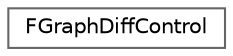 digraph "Graphical Class Hierarchy"
{
 // INTERACTIVE_SVG=YES
 // LATEX_PDF_SIZE
  bgcolor="transparent";
  edge [fontname=Helvetica,fontsize=10,labelfontname=Helvetica,labelfontsize=10];
  node [fontname=Helvetica,fontsize=10,shape=box,height=0.2,width=0.4];
  rankdir="LR";
  Node0 [id="Node000000",label="FGraphDiffControl",height=0.2,width=0.4,color="grey40", fillcolor="white", style="filled",URL="$dd/df1/classFGraphDiffControl.html",tooltip="Used to find differences between revisions of a graph."];
}
